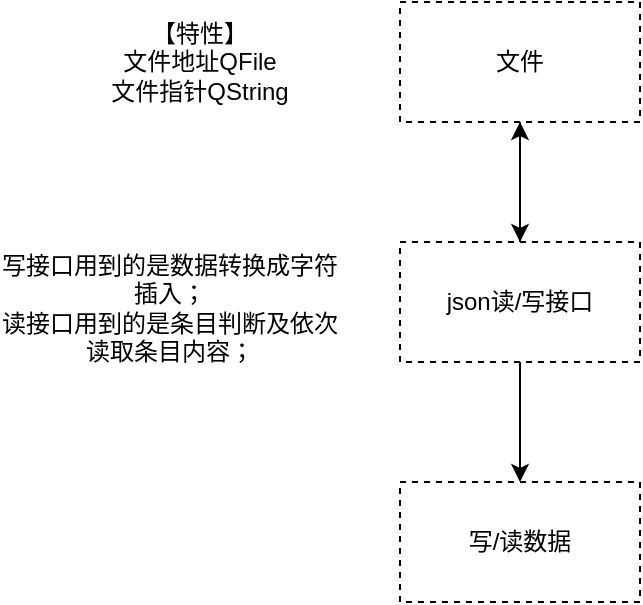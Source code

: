 <mxfile version="21.3.4" type="github">
  <diagram id="C5RBs43oDa-KdzZeNtuy" name="Page-1">
    <mxGraphModel dx="1430" dy="775" grid="1" gridSize="10" guides="1" tooltips="1" connect="1" arrows="1" fold="1" page="1" pageScale="1" pageWidth="827" pageHeight="1169" math="0" shadow="0">
      <root>
        <mxCell id="WIyWlLk6GJQsqaUBKTNV-0" />
        <mxCell id="WIyWlLk6GJQsqaUBKTNV-1" parent="WIyWlLk6GJQsqaUBKTNV-0" />
        <mxCell id="tb2BSFKgp5volHdFknrF-4" value="" style="rounded=0;orthogonalLoop=1;jettySize=auto;html=1;" edge="1" parent="WIyWlLk6GJQsqaUBKTNV-1" source="tb2BSFKgp5volHdFknrF-1" target="tb2BSFKgp5volHdFknrF-3">
          <mxGeometry relative="1" as="geometry" />
        </mxCell>
        <mxCell id="tb2BSFKgp5volHdFknrF-1" value="文件" style="rounded=0;whiteSpace=wrap;html=1;dashed=1;" vertex="1" parent="WIyWlLk6GJQsqaUBKTNV-1">
          <mxGeometry x="220" y="80" width="120" height="60" as="geometry" />
        </mxCell>
        <mxCell id="tb2BSFKgp5volHdFknrF-2" value="【特性】&lt;br&gt;文件地址QFile&lt;br&gt;文件指针QString" style="text;html=1;strokeColor=none;fillColor=none;align=center;verticalAlign=middle;whiteSpace=wrap;rounded=0;" vertex="1" parent="WIyWlLk6GJQsqaUBKTNV-1">
          <mxGeometry x="55" y="87.5" width="130" height="45" as="geometry" />
        </mxCell>
        <mxCell id="tb2BSFKgp5volHdFknrF-5" style="edgeStyle=orthogonalEdgeStyle;rounded=0;orthogonalLoop=1;jettySize=auto;html=1;entryX=0.5;entryY=1;entryDx=0;entryDy=0;" edge="1" parent="WIyWlLk6GJQsqaUBKTNV-1" source="tb2BSFKgp5volHdFknrF-3" target="tb2BSFKgp5volHdFknrF-1">
          <mxGeometry relative="1" as="geometry" />
        </mxCell>
        <mxCell id="tb2BSFKgp5volHdFknrF-7" value="" style="edgeStyle=orthogonalEdgeStyle;rounded=0;orthogonalLoop=1;jettySize=auto;html=1;" edge="1" parent="WIyWlLk6GJQsqaUBKTNV-1" source="tb2BSFKgp5volHdFknrF-3" target="tb2BSFKgp5volHdFknrF-6">
          <mxGeometry relative="1" as="geometry" />
        </mxCell>
        <mxCell id="tb2BSFKgp5volHdFknrF-3" value="json读/写接口" style="rounded=0;whiteSpace=wrap;html=1;dashed=1;" vertex="1" parent="WIyWlLk6GJQsqaUBKTNV-1">
          <mxGeometry x="220" y="200" width="120" height="60" as="geometry" />
        </mxCell>
        <mxCell id="tb2BSFKgp5volHdFknrF-6" value="写/读数据" style="whiteSpace=wrap;html=1;rounded=0;dashed=1;" vertex="1" parent="WIyWlLk6GJQsqaUBKTNV-1">
          <mxGeometry x="220" y="320" width="120" height="60" as="geometry" />
        </mxCell>
        <mxCell id="tb2BSFKgp5volHdFknrF-8" value="写接口用到的是数据转换成字符插入；&lt;br&gt;读接口用到的是条目判断及依次读取条目内容；" style="text;html=1;strokeColor=none;fillColor=none;align=center;verticalAlign=middle;whiteSpace=wrap;rounded=0;" vertex="1" parent="WIyWlLk6GJQsqaUBKTNV-1">
          <mxGeometry x="20" y="205" width="170" height="55" as="geometry" />
        </mxCell>
      </root>
    </mxGraphModel>
  </diagram>
</mxfile>
